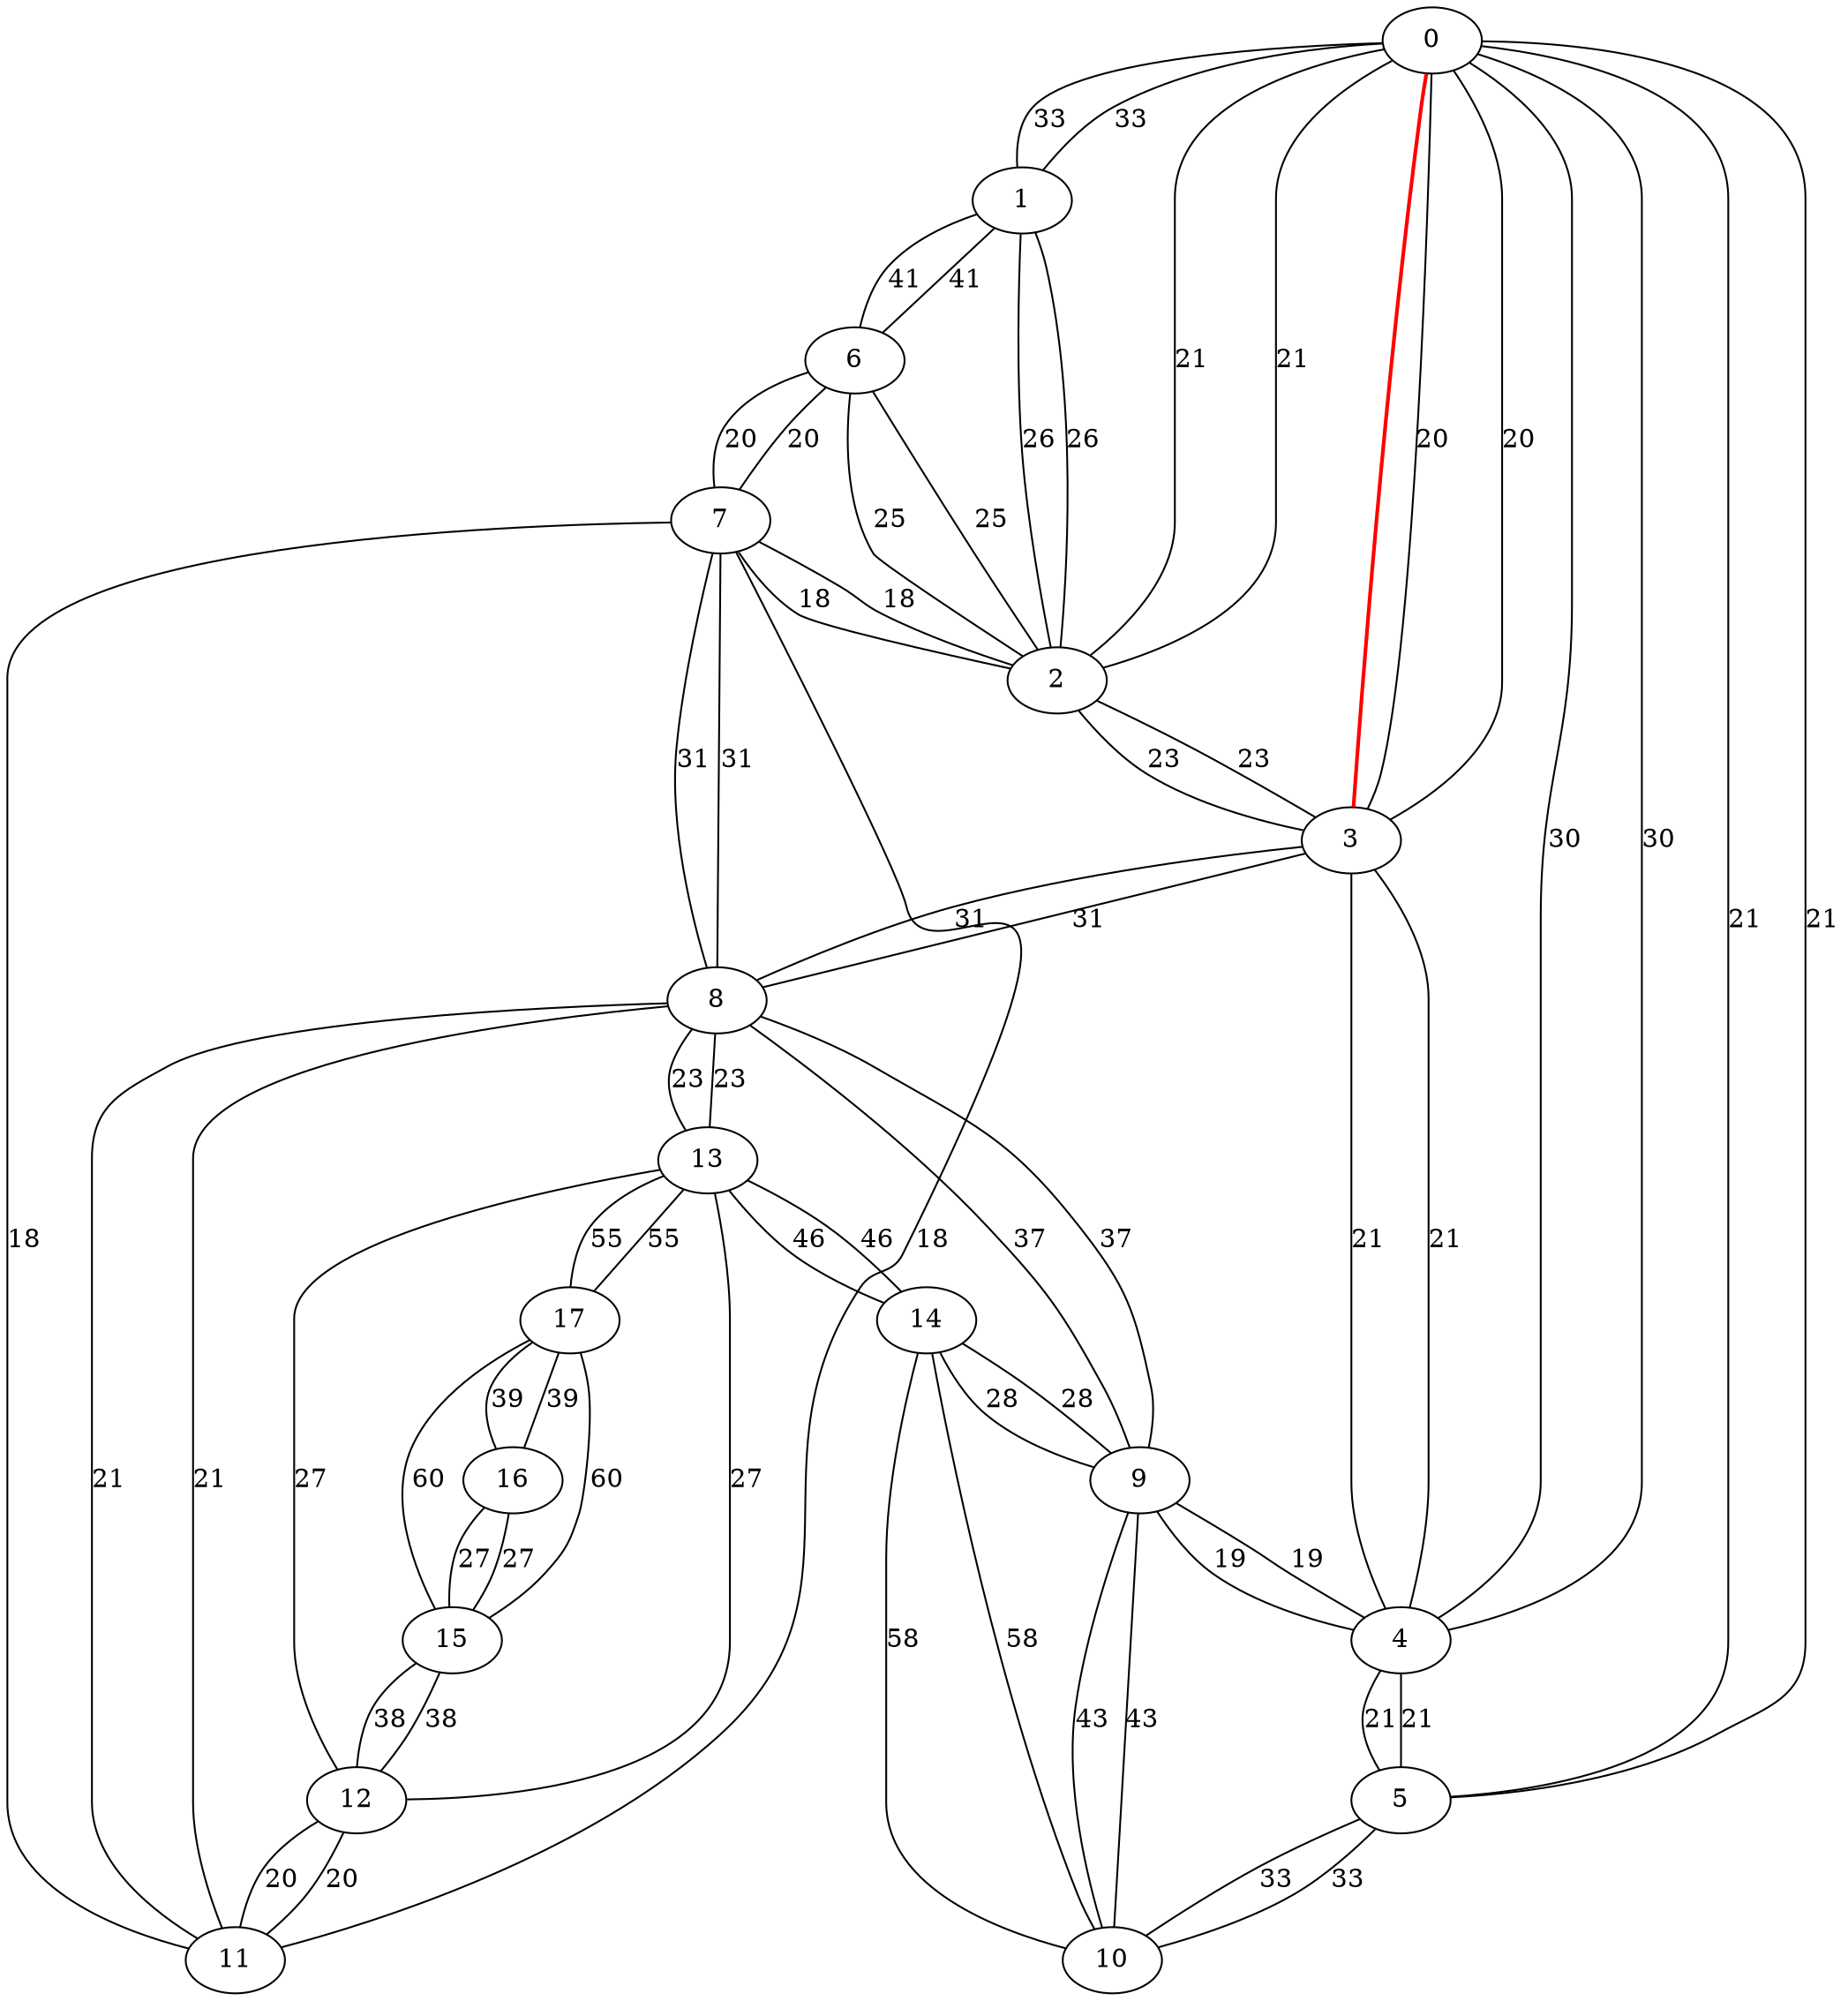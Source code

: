 graph DijkstraGraph {
  0 -- 1 [label="33"];
  0 -- 2 [label="21"];
  0 -- 3 [label="20"];
  0 -- 4 [label="30"];
  0 -- 5 [label="21"];
  1 -- 0 [label="33"];
  1 -- 2 [label="26"];
  1 -- 6 [label="41"];
  2 -- 0 [label="21"];
  2 -- 1 [label="26"];
  2 -- 3 [label="23"];
  2 -- 6 [label="25"];
  2 -- 7 [label="18"];
  3 -- 0 [label="20"];
  3 -- 2 [label="23"];
  3 -- 4 [label="21"];
  3 -- 8 [label="31"];
  4 -- 0 [label="30"];
  4 -- 3 [label="21"];
  4 -- 5 [label="21"];
  4 -- 9 [label="19"];
  5 -- 0 [label="21"];
  5 -- 4 [label="21"];
  5 -- 10 [label="33"];
  6 -- 1 [label="41"];
  6 -- 2 [label="25"];
  6 -- 7 [label="20"];
  7 -- 6 [label="20"];
  7 -- 2 [label="18"];
  7 -- 8 [label="31"];
  7 -- 11 [label="18"];
  8 -- 3 [label="31"];
  8 -- 7 [label="31"];
  8 -- 9 [label="37"];
  8 -- 11 [label="21"];
  8 -- 13 [label="23"];
  9 -- 4 [label="19"];
  9 -- 8 [label="37"];
  9 -- 10 [label="43"];
  9 -- 14 [label="28"];
  10 -- 5 [label="33"];
  10 -- 9 [label="43"];
  10 -- 14 [label="58"];
  11 -- 7 [label="18"];
  11 -- 8 [label="21"];
  11 -- 12 [label="20"];
  12 -- 11 [label="20"];
  12 -- 13 [label="27"];
  12 -- 15 [label="38"];
  13 -- 12 [label="27"];
  13 -- 8 [label="23"];
  13 -- 14 [label="46"];
  13 -- 17 [label="55"];
  14 -- 13 [label="46"];
  14 -- 9 [label="28"];
  14 -- 10 [label="58"];
  15 -- 12 [label="38"];
  15 -- 16 [label="27"];
  15 -- 17 [label="60"];
  16 -- 15 [label="27"];
  16 -- 17 [label="39"];
  17 -- 15 [label="60"];
  17 -- 16 [label="39"];
  17 -- 13 [label="55"];

  // Highlight the optimal path
  0 -- 3 [color=red, penwidth=2.0];
}
